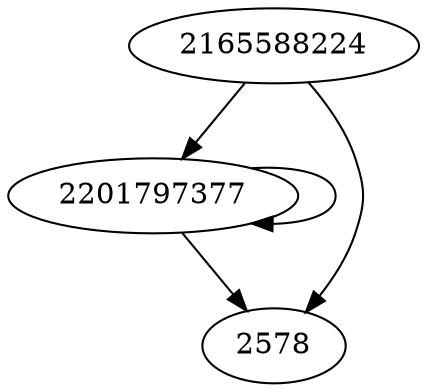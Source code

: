 digraph  {
2165588224;
2201797377;
2578;
2165588224 -> 2201797377;
2165588224 -> 2578;
2201797377 -> 2201797377;
2201797377 -> 2578;
}
